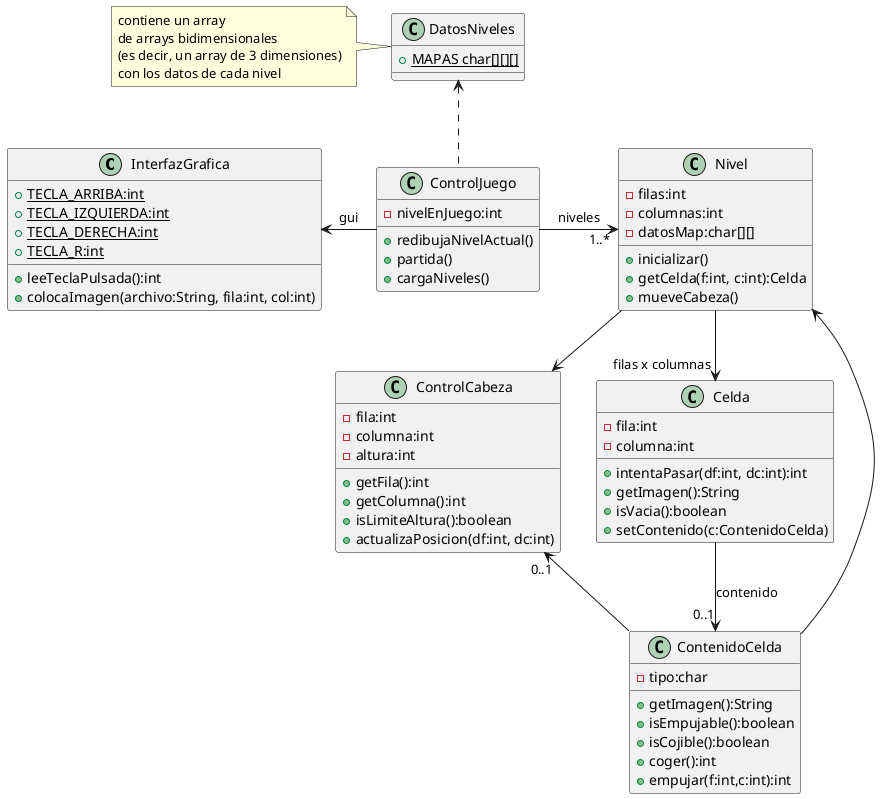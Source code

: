 @startuml


class InterfazGrafica {
    +{static} TECLA_ARRIBA:int
    +{static} TECLA_IZQUIERDA:int
    +{static} TECLA_DERECHA:int
    +{static} TECLA_R:int
    +leeTeclaPulsada():int
    +colocaImagen(archivo:String, fila:int, col:int)
}

class ControlJuego {
    -nivelEnJuego:int
    +redibujaNivelActual()
    +partida()
    +cargaNiveles()
}

class Nivel {
    -filas:int
    -columnas:int
    -datosMap:char[][]
    +inicializar()
    +getCelda(f:int, c:int):Celda
    +mueveCabeza()
}

class Celda {
    -fila:int
    -columna:int
    +intentaPasar(df:int, dc:int):int
    +getImagen():String
    +isVacia():boolean
    +setContenido(c:ContenidoCelda)
}

class ControlCabeza {
    -fila:int
    -columna:int
    -altura:int
    +getFila():int
    +getColumna():int
    +isLimiteAltura():boolean
    +actualizaPosicion(df:int, dc:int)
}

note as N1
    contiene un array
    de arrays bidimensionales
    (es decir, un array de 3 dimensiones)
    con los datos de cada nivel
end note

class DatosNiveles {
    +{static} MAPAS char[][][]
}

N1 .right. DatosNiveles
ControlJuego .up.> DatosNiveles
ControlJuego -left-> InterfazGrafica : gui
ControlJuego -> "1..*" Nivel : niveles
ContenidoCelda -up-> Nivel

Nivel --> "filas x columnas" Celda
Nivel --> ControlCabeza

class ContenidoCelda {
    -tipo:char
    +getImagen():String
    +isEmpujable():boolean
    +isCojible():boolean
    +coger():int
    +empujar(f:int,c:int):int
}

Celda --> "0..1" ContenidoCelda: contenido
ContenidoCelda -up-> "0..1" ControlCabeza
@enduml